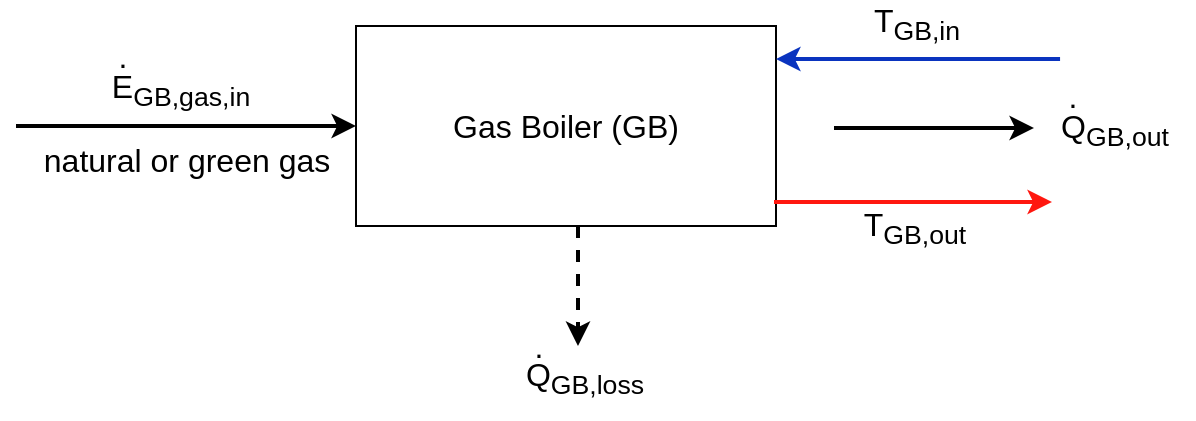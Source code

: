 <mxfile version="20.3.0" type="device"><diagram id="kJes-hOu5LFb9hqr-LKq" name="Seite-1"><mxGraphModel dx="1422" dy="875" grid="1" gridSize="10" guides="1" tooltips="1" connect="1" arrows="1" fold="1" page="1" pageScale="1" pageWidth="827" pageHeight="1169" math="0" shadow="0"><root><mxCell id="0"/><mxCell id="1" parent="0"/><mxCell id="wZrfAmfpHfwwoAlyTFxW-4" value="" style="endArrow=classic;html=1;rounded=0;fontSize=16;entryX=0;entryY=0.5;entryDx=0;entryDy=0;strokeWidth=2;" edge="1" parent="1" target="wZrfAmfpHfwwoAlyTFxW-1"><mxGeometry width="50" height="50" relative="1" as="geometry"><mxPoint x="150" y="210" as="sourcePoint"/><mxPoint x="260" y="200" as="targetPoint"/></mxGeometry></mxCell><mxCell id="wZrfAmfpHfwwoAlyTFxW-5" value="natural or green gas" style="text;html=1;align=center;verticalAlign=middle;resizable=0;points=[];autosize=1;strokeColor=none;fillColor=none;fontSize=16;" vertex="1" parent="1"><mxGeometry x="150" y="212" width="170" height="30" as="geometry"/></mxCell><mxCell id="wZrfAmfpHfwwoAlyTFxW-6" value="&lt;font style=&quot;font-size: 16px;&quot;&gt;E&lt;sub&gt;GB,g&lt;/sub&gt;&lt;sub style=&quot;&quot;&gt;as,in&lt;/sub&gt;&lt;/font&gt;" style="text;html=1;align=center;verticalAlign=middle;resizable=0;points=[];autosize=1;strokeColor=none;fillColor=none;fontSize=16;" vertex="1" parent="1"><mxGeometry x="187" y="172" width="90" height="40" as="geometry"/></mxCell><mxCell id="wZrfAmfpHfwwoAlyTFxW-7" value="." style="text;html=1;align=center;verticalAlign=middle;resizable=0;points=[];autosize=1;strokeColor=none;fillColor=none;fontSize=16;" vertex="1" parent="1"><mxGeometry x="188" y="160" width="30" height="30" as="geometry"/></mxCell><mxCell id="wZrfAmfpHfwwoAlyTFxW-8" value="" style="endArrow=classic;html=1;rounded=0;fontSize=16;strokeWidth=2;" edge="1" parent="1"><mxGeometry width="50" height="50" relative="1" as="geometry"><mxPoint x="559" y="211" as="sourcePoint"/><mxPoint x="659" y="211" as="targetPoint"/></mxGeometry></mxCell><mxCell id="wZrfAmfpHfwwoAlyTFxW-10" value="" style="endArrow=classic;html=1;rounded=0;fontSize=16;strokeWidth=2;dashed=1;" edge="1" parent="1"><mxGeometry width="50" height="50" relative="1" as="geometry"><mxPoint x="431" y="260" as="sourcePoint"/><mxPoint x="431" y="320" as="targetPoint"/></mxGeometry></mxCell><mxCell id="wZrfAmfpHfwwoAlyTFxW-11" value="Q&lt;sub&gt;GB,out&lt;/sub&gt;" style="text;html=1;align=center;verticalAlign=middle;resizable=0;points=[];autosize=1;strokeColor=none;fillColor=none;fontSize=16;" vertex="1" parent="1"><mxGeometry x="659" y="192" width="80" height="40" as="geometry"/></mxCell><mxCell id="wZrfAmfpHfwwoAlyTFxW-13" value="Q&lt;sub&gt;GB,loss&lt;/sub&gt;" style="text;html=1;align=center;verticalAlign=middle;resizable=0;points=[];autosize=1;strokeColor=none;fillColor=none;fontSize=16;" vertex="1" parent="1"><mxGeometry x="394" y="316" width="80" height="40" as="geometry"/></mxCell><mxCell id="wZrfAmfpHfwwoAlyTFxW-14" value="." style="text;html=1;align=center;verticalAlign=middle;resizable=0;points=[];autosize=1;strokeColor=none;fillColor=none;fontSize=16;" vertex="1" parent="1"><mxGeometry x="396" y="305" width="30" height="30" as="geometry"/></mxCell><mxCell id="wZrfAmfpHfwwoAlyTFxW-15" value="." style="text;html=1;align=center;verticalAlign=middle;resizable=0;points=[];autosize=1;strokeColor=none;fillColor=none;fontSize=16;" vertex="1" parent="1"><mxGeometry x="663" y="180" width="30" height="30" as="geometry"/></mxCell><mxCell id="wZrfAmfpHfwwoAlyTFxW-1" value="&lt;font style=&quot;font-size: 16px;&quot;&gt;Gas Boiler (GB)&lt;/font&gt;" style="rounded=0;whiteSpace=wrap;html=1;" vertex="1" parent="1"><mxGeometry x="320" y="160" width="210" height="100" as="geometry"/></mxCell><mxCell id="wZrfAmfpHfwwoAlyTFxW-24" value="" style="endArrow=classic;html=1;rounded=0;fontSize=19;entryX=-0.009;entryY=0.171;entryDx=0;entryDy=0;entryPerimeter=0;fillColor=#dae8fc;strokeColor=#0A34BF;strokeWidth=2;" edge="1" parent="1"><mxGeometry width="50" height="50" relative="1" as="geometry"><mxPoint x="672.03" y="176.5" as="sourcePoint"/><mxPoint x="530" y="176.5" as="targetPoint"/></mxGeometry></mxCell><mxCell id="wZrfAmfpHfwwoAlyTFxW-25" value="&lt;font style=&quot;font-size: 16px;&quot;&gt;T&lt;sub style=&quot;&quot;&gt;GB,in&lt;/sub&gt;&lt;/font&gt;" style="edgeLabel;html=1;align=center;verticalAlign=middle;resizable=0;points=[];fontSize=16;" vertex="1" connectable="0" parent="wZrfAmfpHfwwoAlyTFxW-24"><mxGeometry x="-0.447" y="-1" relative="1" as="geometry"><mxPoint x="-33" y="-17" as="offset"/></mxGeometry></mxCell><mxCell id="wZrfAmfpHfwwoAlyTFxW-29" value="" style="endArrow=classic;html=1;rounded=0;fontSize=19;strokeColor=#FF170F;strokeWidth=2;" edge="1" parent="1"><mxGeometry width="50" height="50" relative="1" as="geometry"><mxPoint x="529" y="248" as="sourcePoint"/><mxPoint x="668" y="248" as="targetPoint"/></mxGeometry></mxCell><mxCell id="wZrfAmfpHfwwoAlyTFxW-30" value="&lt;font style=&quot;font-size: 16px;&quot;&gt;T&lt;sub style=&quot;&quot;&gt;GB,out&lt;/sub&gt;&lt;/font&gt;" style="edgeLabel;html=1;align=center;verticalAlign=middle;resizable=0;points=[];fontSize=16;" vertex="1" connectable="0" parent="wZrfAmfpHfwwoAlyTFxW-29"><mxGeometry x="-0.447" y="-1" relative="1" as="geometry"><mxPoint x="31" y="12" as="offset"/></mxGeometry></mxCell></root></mxGraphModel></diagram></mxfile>